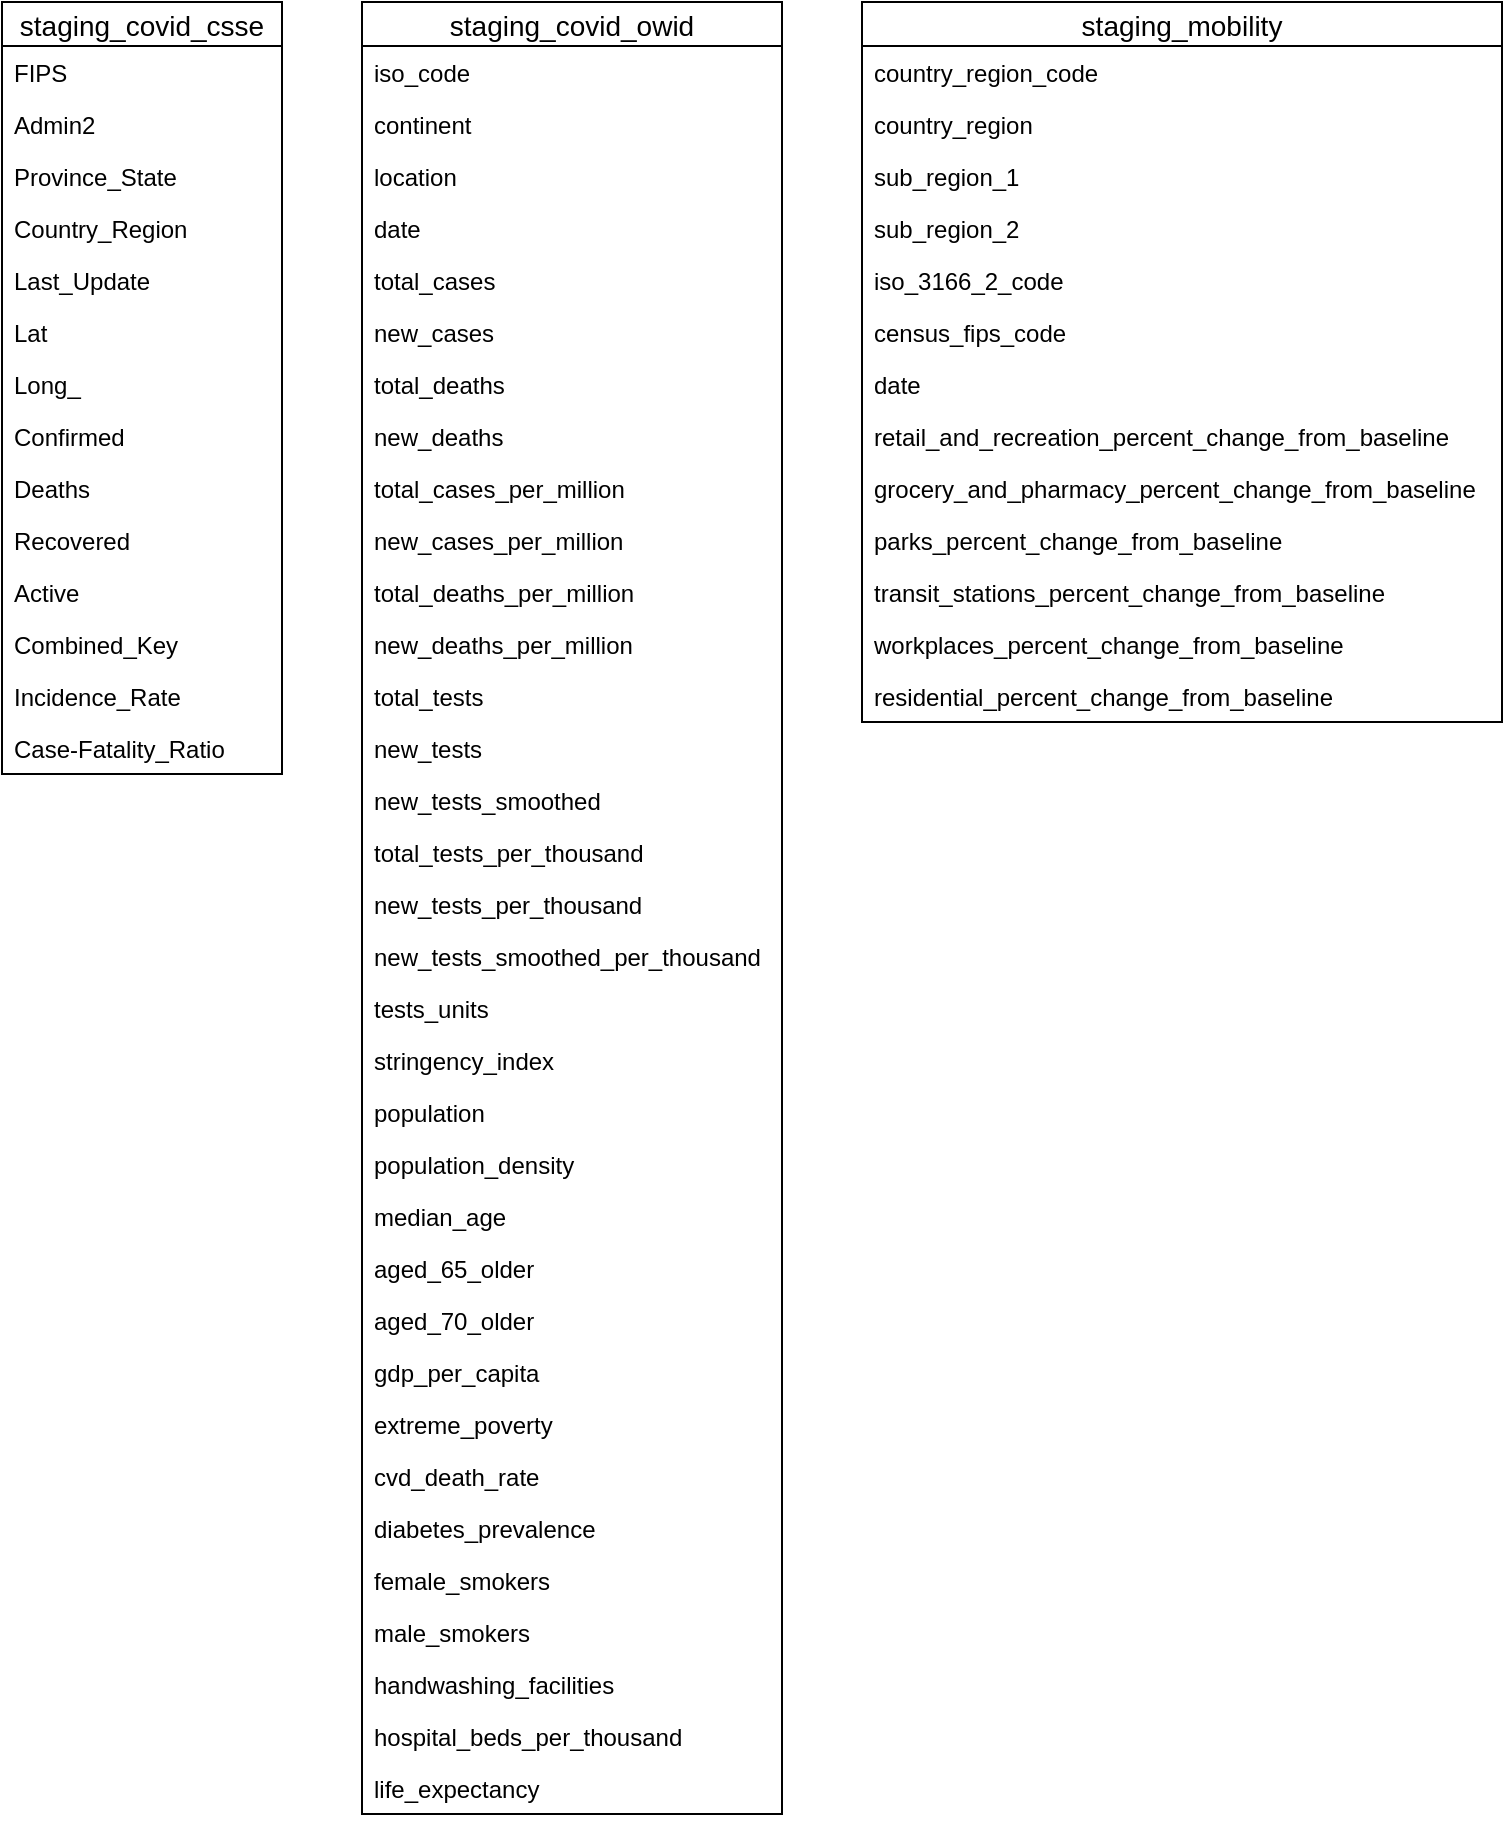 <mxfile version="13.3.5" type="device"><diagram id="C5RBs43oDa-KdzZeNtuy" name="Page-1"><mxGraphModel dx="786" dy="541" grid="1" gridSize="10" guides="1" tooltips="1" connect="1" arrows="1" fold="1" page="1" pageScale="1" pageWidth="827" pageHeight="1169" math="0" shadow="0"><root><mxCell id="WIyWlLk6GJQsqaUBKTNV-0"/><mxCell id="WIyWlLk6GJQsqaUBKTNV-1" parent="WIyWlLk6GJQsqaUBKTNV-0"/><mxCell id="0DJro2yjPld6_gSCvydu-23" value="staging_covid_csse" style="swimlane;fontStyle=0;childLayout=stackLayout;horizontal=1;startSize=22;horizontalStack=0;resizeParent=1;resizeParentMax=0;resizeLast=0;collapsible=1;marginBottom=0;align=center;fontSize=14;shadow=0;rounded=0;comic=0;glass=0;swimlaneLine=1;" parent="WIyWlLk6GJQsqaUBKTNV-1" vertex="1"><mxGeometry x="40" y="40" width="140" height="386" as="geometry"/></mxCell><mxCell id="0DJro2yjPld6_gSCvydu-24" value="FIPS" style="text;strokeColor=none;fillColor=none;spacingLeft=4;spacingRight=4;overflow=hidden;rotatable=0;points=[[0,0.5],[1,0.5]];portConstraint=eastwest;fontSize=12;" parent="0DJro2yjPld6_gSCvydu-23" vertex="1"><mxGeometry y="22" width="140" height="26" as="geometry"/></mxCell><mxCell id="0DJro2yjPld6_gSCvydu-25" value="Admin2" style="text;strokeColor=none;fillColor=none;spacingLeft=4;spacingRight=4;overflow=hidden;rotatable=0;points=[[0,0.5],[1,0.5]];portConstraint=eastwest;fontSize=12;" parent="0DJro2yjPld6_gSCvydu-23" vertex="1"><mxGeometry y="48" width="140" height="26" as="geometry"/></mxCell><mxCell id="0DJro2yjPld6_gSCvydu-26" value="Province_State" style="text;strokeColor=none;fillColor=none;spacingLeft=4;spacingRight=4;overflow=hidden;rotatable=0;points=[[0,0.5],[1,0.5]];portConstraint=eastwest;fontSize=12;" parent="0DJro2yjPld6_gSCvydu-23" vertex="1"><mxGeometry y="74" width="140" height="26" as="geometry"/></mxCell><mxCell id="0DJro2yjPld6_gSCvydu-50" value="Country_Region" style="text;strokeColor=none;fillColor=none;spacingLeft=4;spacingRight=4;overflow=hidden;rotatable=0;points=[[0,0.5],[1,0.5]];portConstraint=eastwest;fontSize=12;" parent="0DJro2yjPld6_gSCvydu-23" vertex="1"><mxGeometry y="100" width="140" height="26" as="geometry"/></mxCell><mxCell id="0DJro2yjPld6_gSCvydu-51" value="Last_Update" style="text;strokeColor=none;fillColor=none;spacingLeft=4;spacingRight=4;overflow=hidden;rotatable=0;points=[[0,0.5],[1,0.5]];portConstraint=eastwest;fontSize=12;" parent="0DJro2yjPld6_gSCvydu-23" vertex="1"><mxGeometry y="126" width="140" height="26" as="geometry"/></mxCell><mxCell id="0DJro2yjPld6_gSCvydu-52" value="Lat" style="text;strokeColor=none;fillColor=none;spacingLeft=4;spacingRight=4;overflow=hidden;rotatable=0;points=[[0,0.5],[1,0.5]];portConstraint=eastwest;fontSize=12;" parent="0DJro2yjPld6_gSCvydu-23" vertex="1"><mxGeometry y="152" width="140" height="26" as="geometry"/></mxCell><mxCell id="0DJro2yjPld6_gSCvydu-53" value="Long_" style="text;strokeColor=none;fillColor=none;spacingLeft=4;spacingRight=4;overflow=hidden;rotatable=0;points=[[0,0.5],[1,0.5]];portConstraint=eastwest;fontSize=12;" parent="0DJro2yjPld6_gSCvydu-23" vertex="1"><mxGeometry y="178" width="140" height="26" as="geometry"/></mxCell><mxCell id="0DJro2yjPld6_gSCvydu-54" value="Confirmed" style="text;strokeColor=none;fillColor=none;spacingLeft=4;spacingRight=4;overflow=hidden;rotatable=0;points=[[0,0.5],[1,0.5]];portConstraint=eastwest;fontSize=12;" parent="0DJro2yjPld6_gSCvydu-23" vertex="1"><mxGeometry y="204" width="140" height="26" as="geometry"/></mxCell><mxCell id="0DJro2yjPld6_gSCvydu-55" value="Deaths" style="text;strokeColor=none;fillColor=none;spacingLeft=4;spacingRight=4;overflow=hidden;rotatable=0;points=[[0,0.5],[1,0.5]];portConstraint=eastwest;fontSize=12;" parent="0DJro2yjPld6_gSCvydu-23" vertex="1"><mxGeometry y="230" width="140" height="26" as="geometry"/></mxCell><mxCell id="0DJro2yjPld6_gSCvydu-56" value="Recovered" style="text;strokeColor=none;fillColor=none;spacingLeft=4;spacingRight=4;overflow=hidden;rotatable=0;points=[[0,0.5],[1,0.5]];portConstraint=eastwest;fontSize=12;" parent="0DJro2yjPld6_gSCvydu-23" vertex="1"><mxGeometry y="256" width="140" height="26" as="geometry"/></mxCell><mxCell id="0DJro2yjPld6_gSCvydu-57" value="Active" style="text;strokeColor=none;fillColor=none;spacingLeft=4;spacingRight=4;overflow=hidden;rotatable=0;points=[[0,0.5],[1,0.5]];portConstraint=eastwest;fontSize=12;" parent="0DJro2yjPld6_gSCvydu-23" vertex="1"><mxGeometry y="282" width="140" height="26" as="geometry"/></mxCell><mxCell id="0DJro2yjPld6_gSCvydu-58" value="Combined_Key" style="text;strokeColor=none;fillColor=none;spacingLeft=4;spacingRight=4;overflow=hidden;rotatable=0;points=[[0,0.5],[1,0.5]];portConstraint=eastwest;fontSize=12;" parent="0DJro2yjPld6_gSCvydu-23" vertex="1"><mxGeometry y="308" width="140" height="26" as="geometry"/></mxCell><mxCell id="0DJro2yjPld6_gSCvydu-60" value="Incidence_Rate" style="text;strokeColor=none;fillColor=none;spacingLeft=4;spacingRight=4;overflow=hidden;rotatable=0;points=[[0,0.5],[1,0.5]];portConstraint=eastwest;fontSize=12;" parent="0DJro2yjPld6_gSCvydu-23" vertex="1"><mxGeometry y="334" width="140" height="26" as="geometry"/></mxCell><mxCell id="0DJro2yjPld6_gSCvydu-61" value="Case-Fatality_Ratio" style="text;strokeColor=none;fillColor=none;spacingLeft=4;spacingRight=4;overflow=hidden;rotatable=0;points=[[0,0.5],[1,0.5]];portConstraint=eastwest;fontSize=12;" parent="0DJro2yjPld6_gSCvydu-23" vertex="1"><mxGeometry y="360" width="140" height="26" as="geometry"/></mxCell><mxCell id="0DJro2yjPld6_gSCvydu-27" value="staging_covid_owid" style="swimlane;fontStyle=0;childLayout=stackLayout;horizontal=1;startSize=22;horizontalStack=0;resizeParent=1;resizeParentMax=0;resizeLast=0;collapsible=1;marginBottom=0;align=center;fontSize=14;" parent="WIyWlLk6GJQsqaUBKTNV-1" vertex="1"><mxGeometry x="220" y="40" width="210" height="906" as="geometry"/></mxCell><mxCell id="0DJro2yjPld6_gSCvydu-28" value="iso_code" style="text;strokeColor=none;fillColor=none;spacingLeft=4;spacingRight=4;overflow=hidden;rotatable=0;points=[[0,0.5],[1,0.5]];portConstraint=eastwest;fontSize=12;" parent="0DJro2yjPld6_gSCvydu-27" vertex="1"><mxGeometry y="22" width="210" height="26" as="geometry"/></mxCell><mxCell id="0DJro2yjPld6_gSCvydu-29" value="continent" style="text;strokeColor=none;fillColor=none;spacingLeft=4;spacingRight=4;overflow=hidden;rotatable=0;points=[[0,0.5],[1,0.5]];portConstraint=eastwest;fontSize=12;" parent="0DJro2yjPld6_gSCvydu-27" vertex="1"><mxGeometry y="48" width="210" height="26" as="geometry"/></mxCell><mxCell id="0DJro2yjPld6_gSCvydu-30" value="location" style="text;strokeColor=none;fillColor=none;spacingLeft=4;spacingRight=4;overflow=hidden;rotatable=0;points=[[0,0.5],[1,0.5]];portConstraint=eastwest;fontSize=12;" parent="0DJro2yjPld6_gSCvydu-27" vertex="1"><mxGeometry y="74" width="210" height="26" as="geometry"/></mxCell><mxCell id="0DJro2yjPld6_gSCvydu-62" value="date" style="text;strokeColor=none;fillColor=none;spacingLeft=4;spacingRight=4;overflow=hidden;rotatable=0;points=[[0,0.5],[1,0.5]];portConstraint=eastwest;fontSize=12;" parent="0DJro2yjPld6_gSCvydu-27" vertex="1"><mxGeometry y="100" width="210" height="26" as="geometry"/></mxCell><mxCell id="0DJro2yjPld6_gSCvydu-63" value="total_cases" style="text;strokeColor=none;fillColor=none;spacingLeft=4;spacingRight=4;overflow=hidden;rotatable=0;points=[[0,0.5],[1,0.5]];portConstraint=eastwest;fontSize=12;" parent="0DJro2yjPld6_gSCvydu-27" vertex="1"><mxGeometry y="126" width="210" height="26" as="geometry"/></mxCell><mxCell id="0DJro2yjPld6_gSCvydu-64" value="new_cases" style="text;strokeColor=none;fillColor=none;spacingLeft=4;spacingRight=4;overflow=hidden;rotatable=0;points=[[0,0.5],[1,0.5]];portConstraint=eastwest;fontSize=12;" parent="0DJro2yjPld6_gSCvydu-27" vertex="1"><mxGeometry y="152" width="210" height="26" as="geometry"/></mxCell><mxCell id="0DJro2yjPld6_gSCvydu-65" value="total_deaths" style="text;strokeColor=none;fillColor=none;spacingLeft=4;spacingRight=4;overflow=hidden;rotatable=0;points=[[0,0.5],[1,0.5]];portConstraint=eastwest;fontSize=12;" parent="0DJro2yjPld6_gSCvydu-27" vertex="1"><mxGeometry y="178" width="210" height="26" as="geometry"/></mxCell><mxCell id="0DJro2yjPld6_gSCvydu-66" value="new_deaths" style="text;strokeColor=none;fillColor=none;spacingLeft=4;spacingRight=4;overflow=hidden;rotatable=0;points=[[0,0.5],[1,0.5]];portConstraint=eastwest;fontSize=12;" parent="0DJro2yjPld6_gSCvydu-27" vertex="1"><mxGeometry y="204" width="210" height="26" as="geometry"/></mxCell><mxCell id="0DJro2yjPld6_gSCvydu-67" value="total_cases_per_million" style="text;strokeColor=none;fillColor=none;spacingLeft=4;spacingRight=4;overflow=hidden;rotatable=0;points=[[0,0.5],[1,0.5]];portConstraint=eastwest;fontSize=12;" parent="0DJro2yjPld6_gSCvydu-27" vertex="1"><mxGeometry y="230" width="210" height="26" as="geometry"/></mxCell><mxCell id="0DJro2yjPld6_gSCvydu-68" value="new_cases_per_million" style="text;strokeColor=none;fillColor=none;spacingLeft=4;spacingRight=4;overflow=hidden;rotatable=0;points=[[0,0.5],[1,0.5]];portConstraint=eastwest;fontSize=12;" parent="0DJro2yjPld6_gSCvydu-27" vertex="1"><mxGeometry y="256" width="210" height="26" as="geometry"/></mxCell><mxCell id="0DJro2yjPld6_gSCvydu-69" value="total_deaths_per_million" style="text;strokeColor=none;fillColor=none;spacingLeft=4;spacingRight=4;overflow=hidden;rotatable=0;points=[[0,0.5],[1,0.5]];portConstraint=eastwest;fontSize=12;" parent="0DJro2yjPld6_gSCvydu-27" vertex="1"><mxGeometry y="282" width="210" height="26" as="geometry"/></mxCell><mxCell id="0DJro2yjPld6_gSCvydu-70" value="new_deaths_per_million" style="text;strokeColor=none;fillColor=none;spacingLeft=4;spacingRight=4;overflow=hidden;rotatable=0;points=[[0,0.5],[1,0.5]];portConstraint=eastwest;fontSize=12;" parent="0DJro2yjPld6_gSCvydu-27" vertex="1"><mxGeometry y="308" width="210" height="26" as="geometry"/></mxCell><mxCell id="0DJro2yjPld6_gSCvydu-71" value="total_tests" style="text;strokeColor=none;fillColor=none;spacingLeft=4;spacingRight=4;overflow=hidden;rotatable=0;points=[[0,0.5],[1,0.5]];portConstraint=eastwest;fontSize=12;" parent="0DJro2yjPld6_gSCvydu-27" vertex="1"><mxGeometry y="334" width="210" height="26" as="geometry"/></mxCell><mxCell id="0DJro2yjPld6_gSCvydu-72" value="new_tests" style="text;strokeColor=none;fillColor=none;spacingLeft=4;spacingRight=4;overflow=hidden;rotatable=0;points=[[0,0.5],[1,0.5]];portConstraint=eastwest;fontSize=12;" parent="0DJro2yjPld6_gSCvydu-27" vertex="1"><mxGeometry y="360" width="210" height="26" as="geometry"/></mxCell><mxCell id="0DJro2yjPld6_gSCvydu-73" value="new_tests_smoothed" style="text;strokeColor=none;fillColor=none;spacingLeft=4;spacingRight=4;overflow=hidden;rotatable=0;points=[[0,0.5],[1,0.5]];portConstraint=eastwest;fontSize=12;" parent="0DJro2yjPld6_gSCvydu-27" vertex="1"><mxGeometry y="386" width="210" height="26" as="geometry"/></mxCell><mxCell id="0DJro2yjPld6_gSCvydu-74" value="total_tests_per_thousand" style="text;strokeColor=none;fillColor=none;spacingLeft=4;spacingRight=4;overflow=hidden;rotatable=0;points=[[0,0.5],[1,0.5]];portConstraint=eastwest;fontSize=12;" parent="0DJro2yjPld6_gSCvydu-27" vertex="1"><mxGeometry y="412" width="210" height="26" as="geometry"/></mxCell><mxCell id="0DJro2yjPld6_gSCvydu-75" value="new_tests_per_thousand" style="text;strokeColor=none;fillColor=none;spacingLeft=4;spacingRight=4;overflow=hidden;rotatable=0;points=[[0,0.5],[1,0.5]];portConstraint=eastwest;fontSize=12;" parent="0DJro2yjPld6_gSCvydu-27" vertex="1"><mxGeometry y="438" width="210" height="26" as="geometry"/></mxCell><mxCell id="0DJro2yjPld6_gSCvydu-76" value="new_tests_smoothed_per_thousand" style="text;strokeColor=none;fillColor=none;spacingLeft=4;spacingRight=4;overflow=hidden;rotatable=0;points=[[0,0.5],[1,0.5]];portConstraint=eastwest;fontSize=12;" parent="0DJro2yjPld6_gSCvydu-27" vertex="1"><mxGeometry y="464" width="210" height="26" as="geometry"/></mxCell><mxCell id="0DJro2yjPld6_gSCvydu-77" value="tests_units" style="text;strokeColor=none;fillColor=none;spacingLeft=4;spacingRight=4;overflow=hidden;rotatable=0;points=[[0,0.5],[1,0.5]];portConstraint=eastwest;fontSize=12;" parent="0DJro2yjPld6_gSCvydu-27" vertex="1"><mxGeometry y="490" width="210" height="26" as="geometry"/></mxCell><mxCell id="0DJro2yjPld6_gSCvydu-78" value="stringency_index" style="text;strokeColor=none;fillColor=none;spacingLeft=4;spacingRight=4;overflow=hidden;rotatable=0;points=[[0,0.5],[1,0.5]];portConstraint=eastwest;fontSize=12;" parent="0DJro2yjPld6_gSCvydu-27" vertex="1"><mxGeometry y="516" width="210" height="26" as="geometry"/></mxCell><mxCell id="0DJro2yjPld6_gSCvydu-80" value="population" style="text;strokeColor=none;fillColor=none;spacingLeft=4;spacingRight=4;overflow=hidden;rotatable=0;points=[[0,0.5],[1,0.5]];portConstraint=eastwest;fontSize=12;" parent="0DJro2yjPld6_gSCvydu-27" vertex="1"><mxGeometry y="542" width="210" height="26" as="geometry"/></mxCell><mxCell id="0DJro2yjPld6_gSCvydu-81" value="population_density" style="text;strokeColor=none;fillColor=none;spacingLeft=4;spacingRight=4;overflow=hidden;rotatable=0;points=[[0,0.5],[1,0.5]];portConstraint=eastwest;fontSize=12;" parent="0DJro2yjPld6_gSCvydu-27" vertex="1"><mxGeometry y="568" width="210" height="26" as="geometry"/></mxCell><mxCell id="0DJro2yjPld6_gSCvydu-82" value="median_age" style="text;strokeColor=none;fillColor=none;spacingLeft=4;spacingRight=4;overflow=hidden;rotatable=0;points=[[0,0.5],[1,0.5]];portConstraint=eastwest;fontSize=12;" parent="0DJro2yjPld6_gSCvydu-27" vertex="1"><mxGeometry y="594" width="210" height="26" as="geometry"/></mxCell><mxCell id="0DJro2yjPld6_gSCvydu-83" value="aged_65_older" style="text;strokeColor=none;fillColor=none;spacingLeft=4;spacingRight=4;overflow=hidden;rotatable=0;points=[[0,0.5],[1,0.5]];portConstraint=eastwest;fontSize=12;" parent="0DJro2yjPld6_gSCvydu-27" vertex="1"><mxGeometry y="620" width="210" height="26" as="geometry"/></mxCell><mxCell id="0DJro2yjPld6_gSCvydu-84" value="aged_70_older" style="text;strokeColor=none;fillColor=none;spacingLeft=4;spacingRight=4;overflow=hidden;rotatable=0;points=[[0,0.5],[1,0.5]];portConstraint=eastwest;fontSize=12;" parent="0DJro2yjPld6_gSCvydu-27" vertex="1"><mxGeometry y="646" width="210" height="26" as="geometry"/></mxCell><mxCell id="0DJro2yjPld6_gSCvydu-85" value="gdp_per_capita" style="text;strokeColor=none;fillColor=none;spacingLeft=4;spacingRight=4;overflow=hidden;rotatable=0;points=[[0,0.5],[1,0.5]];portConstraint=eastwest;fontSize=12;" parent="0DJro2yjPld6_gSCvydu-27" vertex="1"><mxGeometry y="672" width="210" height="26" as="geometry"/></mxCell><mxCell id="0DJro2yjPld6_gSCvydu-86" value="extreme_poverty" style="text;strokeColor=none;fillColor=none;spacingLeft=4;spacingRight=4;overflow=hidden;rotatable=0;points=[[0,0.5],[1,0.5]];portConstraint=eastwest;fontSize=12;" parent="0DJro2yjPld6_gSCvydu-27" vertex="1"><mxGeometry y="698" width="210" height="26" as="geometry"/></mxCell><mxCell id="0DJro2yjPld6_gSCvydu-87" value="cvd_death_rate" style="text;strokeColor=none;fillColor=none;spacingLeft=4;spacingRight=4;overflow=hidden;rotatable=0;points=[[0,0.5],[1,0.5]];portConstraint=eastwest;fontSize=12;" parent="0DJro2yjPld6_gSCvydu-27" vertex="1"><mxGeometry y="724" width="210" height="26" as="geometry"/></mxCell><mxCell id="0DJro2yjPld6_gSCvydu-88" value="diabetes_prevalence" style="text;strokeColor=none;fillColor=none;spacingLeft=4;spacingRight=4;overflow=hidden;rotatable=0;points=[[0,0.5],[1,0.5]];portConstraint=eastwest;fontSize=12;" parent="0DJro2yjPld6_gSCvydu-27" vertex="1"><mxGeometry y="750" width="210" height="26" as="geometry"/></mxCell><mxCell id="0DJro2yjPld6_gSCvydu-89" value="female_smokers" style="text;strokeColor=none;fillColor=none;spacingLeft=4;spacingRight=4;overflow=hidden;rotatable=0;points=[[0,0.5],[1,0.5]];portConstraint=eastwest;fontSize=12;" parent="0DJro2yjPld6_gSCvydu-27" vertex="1"><mxGeometry y="776" width="210" height="26" as="geometry"/></mxCell><mxCell id="0DJro2yjPld6_gSCvydu-90" value="male_smokers" style="text;strokeColor=none;fillColor=none;spacingLeft=4;spacingRight=4;overflow=hidden;rotatable=0;points=[[0,0.5],[1,0.5]];portConstraint=eastwest;fontSize=12;" parent="0DJro2yjPld6_gSCvydu-27" vertex="1"><mxGeometry y="802" width="210" height="26" as="geometry"/></mxCell><mxCell id="0DJro2yjPld6_gSCvydu-91" value="handwashing_facilities" style="text;strokeColor=none;fillColor=none;spacingLeft=4;spacingRight=4;overflow=hidden;rotatable=0;points=[[0,0.5],[1,0.5]];portConstraint=eastwest;fontSize=12;" parent="0DJro2yjPld6_gSCvydu-27" vertex="1"><mxGeometry y="828" width="210" height="26" as="geometry"/></mxCell><mxCell id="0DJro2yjPld6_gSCvydu-92" value="hospital_beds_per_thousand" style="text;strokeColor=none;fillColor=none;spacingLeft=4;spacingRight=4;overflow=hidden;rotatable=0;points=[[0,0.5],[1,0.5]];portConstraint=eastwest;fontSize=12;" parent="0DJro2yjPld6_gSCvydu-27" vertex="1"><mxGeometry y="854" width="210" height="26" as="geometry"/></mxCell><mxCell id="0DJro2yjPld6_gSCvydu-93" value="life_expectancy" style="text;strokeColor=none;fillColor=none;spacingLeft=4;spacingRight=4;overflow=hidden;rotatable=0;points=[[0,0.5],[1,0.5]];portConstraint=eastwest;fontSize=12;" parent="0DJro2yjPld6_gSCvydu-27" vertex="1"><mxGeometry y="880" width="210" height="26" as="geometry"/></mxCell><mxCell id="0DJro2yjPld6_gSCvydu-31" value="staging_mobility" style="swimlane;fontStyle=0;childLayout=stackLayout;horizontal=1;startSize=22;horizontalStack=0;resizeParent=1;resizeParentMax=0;resizeLast=0;collapsible=1;marginBottom=0;align=center;fontSize=14;" parent="WIyWlLk6GJQsqaUBKTNV-1" vertex="1"><mxGeometry x="470" y="40" width="320" height="360" as="geometry"/></mxCell><mxCell id="0DJro2yjPld6_gSCvydu-32" value="country_region_code" style="text;strokeColor=none;fillColor=none;spacingLeft=4;spacingRight=4;overflow=hidden;rotatable=0;points=[[0,0.5],[1,0.5]];portConstraint=eastwest;fontSize=12;" parent="0DJro2yjPld6_gSCvydu-31" vertex="1"><mxGeometry y="22" width="320" height="26" as="geometry"/></mxCell><mxCell id="0DJro2yjPld6_gSCvydu-33" value="country_region" style="text;strokeColor=none;fillColor=none;spacingLeft=4;spacingRight=4;overflow=hidden;rotatable=0;points=[[0,0.5],[1,0.5]];portConstraint=eastwest;fontSize=12;" parent="0DJro2yjPld6_gSCvydu-31" vertex="1"><mxGeometry y="48" width="320" height="26" as="geometry"/></mxCell><mxCell id="0DJro2yjPld6_gSCvydu-34" value="sub_region_1" style="text;strokeColor=none;fillColor=none;spacingLeft=4;spacingRight=4;overflow=hidden;rotatable=0;points=[[0,0.5],[1,0.5]];portConstraint=eastwest;fontSize=12;" parent="0DJro2yjPld6_gSCvydu-31" vertex="1"><mxGeometry y="74" width="320" height="26" as="geometry"/></mxCell><mxCell id="0DJro2yjPld6_gSCvydu-95" value="sub_region_2" style="text;strokeColor=none;fillColor=none;spacingLeft=4;spacingRight=4;overflow=hidden;rotatable=0;points=[[0,0.5],[1,0.5]];portConstraint=eastwest;fontSize=12;" parent="0DJro2yjPld6_gSCvydu-31" vertex="1"><mxGeometry y="100" width="320" height="26" as="geometry"/></mxCell><mxCell id="0DJro2yjPld6_gSCvydu-96" value="iso_3166_2_code" style="text;strokeColor=none;fillColor=none;spacingLeft=4;spacingRight=4;overflow=hidden;rotatable=0;points=[[0,0.5],[1,0.5]];portConstraint=eastwest;fontSize=12;" parent="0DJro2yjPld6_gSCvydu-31" vertex="1"><mxGeometry y="126" width="320" height="26" as="geometry"/></mxCell><mxCell id="0DJro2yjPld6_gSCvydu-97" value="census_fips_code" style="text;strokeColor=none;fillColor=none;spacingLeft=4;spacingRight=4;overflow=hidden;rotatable=0;points=[[0,0.5],[1,0.5]];portConstraint=eastwest;fontSize=12;" parent="0DJro2yjPld6_gSCvydu-31" vertex="1"><mxGeometry y="152" width="320" height="26" as="geometry"/></mxCell><mxCell id="0DJro2yjPld6_gSCvydu-98" value="date" style="text;strokeColor=none;fillColor=none;spacingLeft=4;spacingRight=4;overflow=hidden;rotatable=0;points=[[0,0.5],[1,0.5]];portConstraint=eastwest;fontSize=12;" parent="0DJro2yjPld6_gSCvydu-31" vertex="1"><mxGeometry y="178" width="320" height="26" as="geometry"/></mxCell><mxCell id="0DJro2yjPld6_gSCvydu-99" value="retail_and_recreation_percent_change_from_baseline" style="text;strokeColor=none;fillColor=none;spacingLeft=4;spacingRight=4;overflow=hidden;rotatable=0;points=[[0,0.5],[1,0.5]];portConstraint=eastwest;fontSize=12;" parent="0DJro2yjPld6_gSCvydu-31" vertex="1"><mxGeometry y="204" width="320" height="26" as="geometry"/></mxCell><mxCell id="0DJro2yjPld6_gSCvydu-100" value="grocery_and_pharmacy_percent_change_from_baseline" style="text;strokeColor=none;fillColor=none;spacingLeft=4;spacingRight=4;overflow=hidden;rotatable=0;points=[[0,0.5],[1,0.5]];portConstraint=eastwest;fontSize=12;" parent="0DJro2yjPld6_gSCvydu-31" vertex="1"><mxGeometry y="230" width="320" height="26" as="geometry"/></mxCell><mxCell id="0DJro2yjPld6_gSCvydu-101" value="parks_percent_change_from_baseline" style="text;strokeColor=none;fillColor=none;spacingLeft=4;spacingRight=4;overflow=hidden;rotatable=0;points=[[0,0.5],[1,0.5]];portConstraint=eastwest;fontSize=12;" parent="0DJro2yjPld6_gSCvydu-31" vertex="1"><mxGeometry y="256" width="320" height="26" as="geometry"/></mxCell><mxCell id="0DJro2yjPld6_gSCvydu-102" value="transit_stations_percent_change_from_baseline" style="text;strokeColor=none;fillColor=none;spacingLeft=4;spacingRight=4;overflow=hidden;rotatable=0;points=[[0,0.5],[1,0.5]];portConstraint=eastwest;fontSize=12;" parent="0DJro2yjPld6_gSCvydu-31" vertex="1"><mxGeometry y="282" width="320" height="26" as="geometry"/></mxCell><mxCell id="0DJro2yjPld6_gSCvydu-103" value="workplaces_percent_change_from_baseline" style="text;strokeColor=none;fillColor=none;spacingLeft=4;spacingRight=4;overflow=hidden;rotatable=0;points=[[0,0.5],[1,0.5]];portConstraint=eastwest;fontSize=12;" parent="0DJro2yjPld6_gSCvydu-31" vertex="1"><mxGeometry y="308" width="320" height="26" as="geometry"/></mxCell><mxCell id="0DJro2yjPld6_gSCvydu-104" value="residential_percent_change_from_baseline" style="text;strokeColor=none;fillColor=none;spacingLeft=4;spacingRight=4;overflow=hidden;rotatable=0;points=[[0,0.5],[1,0.5]];portConstraint=eastwest;fontSize=12;" parent="0DJro2yjPld6_gSCvydu-31" vertex="1"><mxGeometry y="334" width="320" height="26" as="geometry"/></mxCell></root></mxGraphModel></diagram></mxfile>